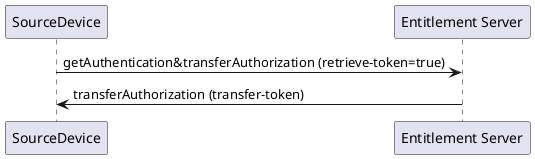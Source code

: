 @startuml Magnolia-Digi

participant SourceDevice
participant "Entitlement Server" as ES

SourceDevice -> ES: getAuthentication&transferAuthorization (retrieve-token=true)
ES -> SourceDevice: transferAuthorization (transfer-token)

@enduml